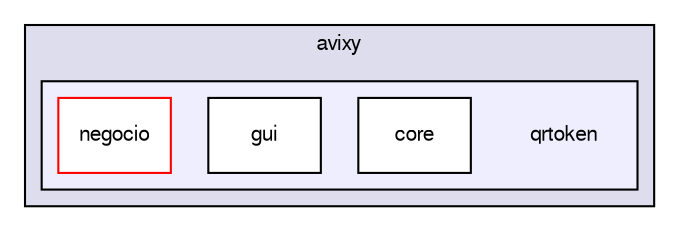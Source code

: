 digraph "C:/Users/I7/IdeaProjects/qrt-interface-sw/src/main/java/com/avixy/qrtoken" {
  bgcolor=transparent;
  compound=true
  node [ fontsize="10", fontname="FreeSans"];
  edge [ labelfontsize="10", labelfontname="FreeSans"];
  subgraph clusterdir_4b764f18459778ad2fbdd00138a465f5 {
    graph [ bgcolor="#ddddee", pencolor="black", label="avixy" fontname="FreeSans", fontsize="10", URL="dir_4b764f18459778ad2fbdd00138a465f5.html"]
  subgraph clusterdir_a2a9eb623d92a15ee6cd69e317a29e44 {
    graph [ bgcolor="#eeeeff", pencolor="black", label="" URL="dir_a2a9eb623d92a15ee6cd69e317a29e44.html"];
    dir_a2a9eb623d92a15ee6cd69e317a29e44 [shape=plaintext label="qrtoken"];
    dir_5ad74f4542541773649d05c28ec891a1 [shape=box label="core" color="black" fillcolor="white" style="filled" URL="dir_5ad74f4542541773649d05c28ec891a1.html"];
    dir_60323ebb148294664b74b97304067b99 [shape=box label="gui" color="black" fillcolor="white" style="filled" URL="dir_60323ebb148294664b74b97304067b99.html"];
    dir_aa552b972fa6e77422e9167be4ca259d [shape=box label="negocio" color="red" fillcolor="white" style="filled" URL="dir_aa552b972fa6e77422e9167be4ca259d.html"];
  }
  }
}
